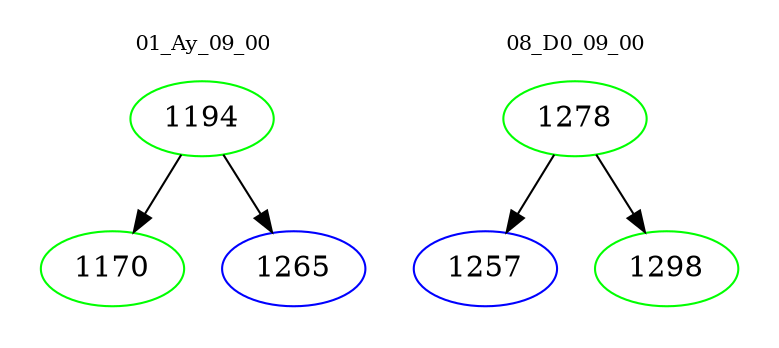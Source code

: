 digraph{
subgraph cluster_0 {
color = white
label = "01_Ay_09_00";
fontsize=10;
T0_1194 [label="1194", color="green"]
T0_1194 -> T0_1170 [color="black"]
T0_1170 [label="1170", color="green"]
T0_1194 -> T0_1265 [color="black"]
T0_1265 [label="1265", color="blue"]
}
subgraph cluster_1 {
color = white
label = "08_D0_09_00";
fontsize=10;
T1_1278 [label="1278", color="green"]
T1_1278 -> T1_1257 [color="black"]
T1_1257 [label="1257", color="blue"]
T1_1278 -> T1_1298 [color="black"]
T1_1298 [label="1298", color="green"]
}
}
